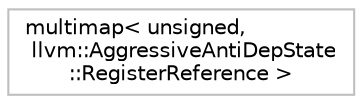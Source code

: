 digraph "Graphical Class Hierarchy"
{
 // LATEX_PDF_SIZE
  bgcolor="transparent";
  edge [fontname="Helvetica",fontsize="10",labelfontname="Helvetica",labelfontsize="10"];
  node [fontname="Helvetica",fontsize="10",shape=record];
  rankdir="LR";
  Node0 [label="multimap\< unsigned,\l llvm::AggressiveAntiDepState\l::RegisterReference \>",height=0.2,width=0.4,color="grey75",tooltip=" "];
}
